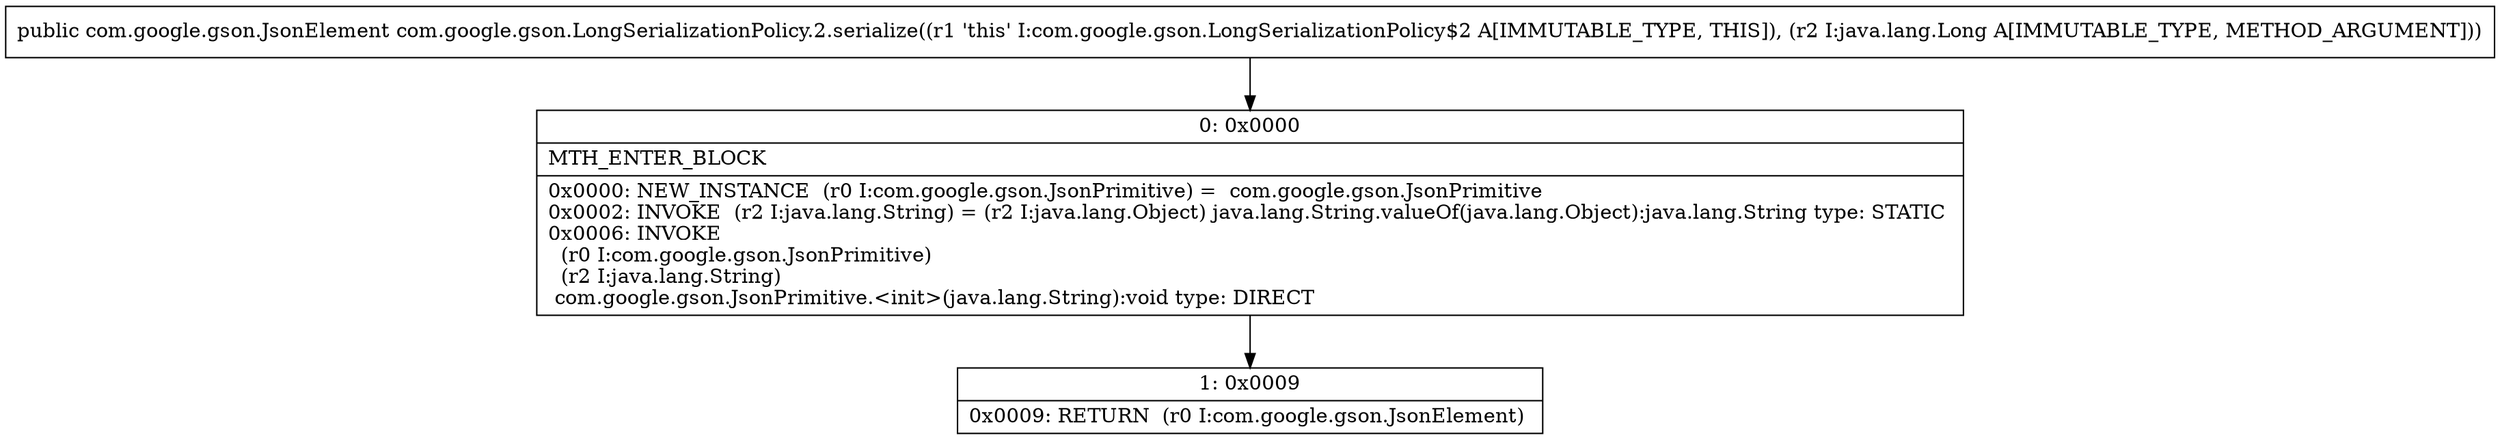 digraph "CFG forcom.google.gson.LongSerializationPolicy.2.serialize(Ljava\/lang\/Long;)Lcom\/google\/gson\/JsonElement;" {
Node_0 [shape=record,label="{0\:\ 0x0000|MTH_ENTER_BLOCK\l|0x0000: NEW_INSTANCE  (r0 I:com.google.gson.JsonPrimitive) =  com.google.gson.JsonPrimitive \l0x0002: INVOKE  (r2 I:java.lang.String) = (r2 I:java.lang.Object) java.lang.String.valueOf(java.lang.Object):java.lang.String type: STATIC \l0x0006: INVOKE  \l  (r0 I:com.google.gson.JsonPrimitive)\l  (r2 I:java.lang.String)\l com.google.gson.JsonPrimitive.\<init\>(java.lang.String):void type: DIRECT \l}"];
Node_1 [shape=record,label="{1\:\ 0x0009|0x0009: RETURN  (r0 I:com.google.gson.JsonElement) \l}"];
MethodNode[shape=record,label="{public com.google.gson.JsonElement com.google.gson.LongSerializationPolicy.2.serialize((r1 'this' I:com.google.gson.LongSerializationPolicy$2 A[IMMUTABLE_TYPE, THIS]), (r2 I:java.lang.Long A[IMMUTABLE_TYPE, METHOD_ARGUMENT])) }"];
MethodNode -> Node_0;
Node_0 -> Node_1;
}

